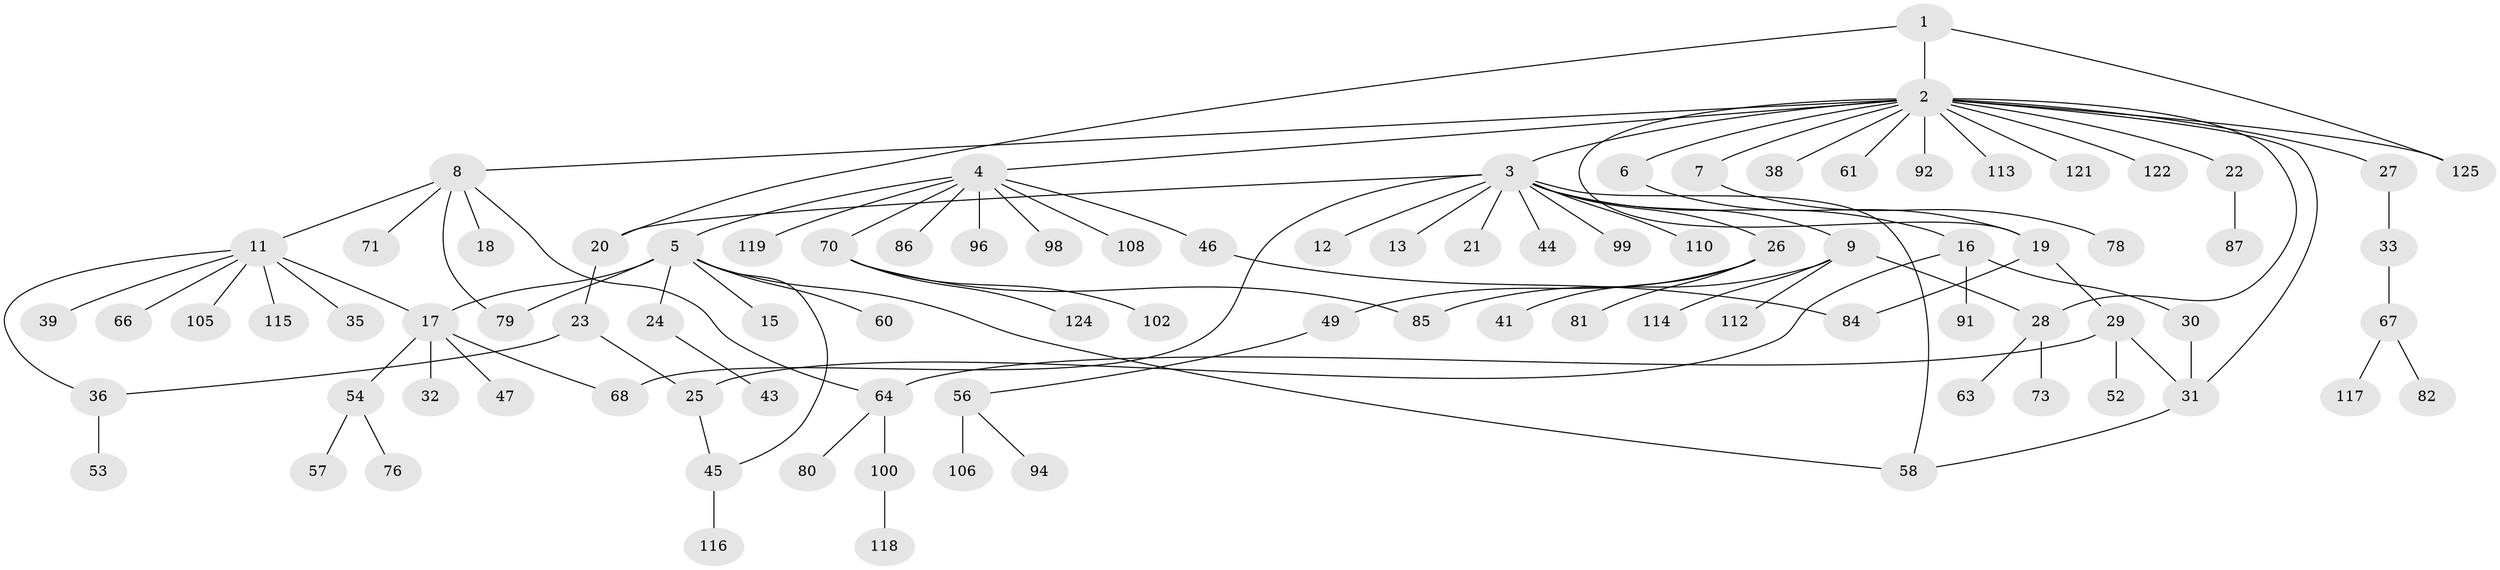 // original degree distribution, {4: 0.088, 19: 0.008, 12: 0.008, 9: 0.008, 8: 0.016, 2: 0.224, 3: 0.072, 6: 0.024, 1: 0.52, 5: 0.032}
// Generated by graph-tools (version 1.1) at 2025/11/02/27/25 16:11:09]
// undirected, 92 vertices, 108 edges
graph export_dot {
graph [start="1"]
  node [color=gray90,style=filled];
  1 [super="+50"];
  2 [super="+74"];
  3 [super="+51"];
  4 [super="+42"];
  5 [super="+14"];
  6;
  7 [super="+55"];
  8 [super="+10"];
  9 [super="+111"];
  11 [super="+34"];
  12;
  13 [super="+93"];
  15;
  16 [super="+107"];
  17 [super="+88"];
  18 [super="+90"];
  19;
  20 [super="+89"];
  21;
  22 [super="+48"];
  23;
  24 [super="+101"];
  25 [super="+37"];
  26 [super="+72"];
  27;
  28;
  29 [super="+65"];
  30 [super="+59"];
  31 [super="+95"];
  32;
  33;
  35;
  36 [super="+40"];
  38 [super="+123"];
  39 [super="+97"];
  41;
  43;
  44;
  45 [super="+103"];
  46;
  47;
  49;
  52;
  53;
  54;
  56 [super="+62"];
  57;
  58 [super="+75"];
  60;
  61;
  63;
  64 [super="+69"];
  66;
  67 [super="+83"];
  68 [super="+104"];
  70;
  71;
  73;
  76 [super="+77"];
  78;
  79;
  80;
  81;
  82;
  84;
  85;
  86;
  87;
  91;
  92;
  94;
  96;
  98 [super="+109"];
  99;
  100;
  102;
  105;
  106;
  108;
  110;
  112;
  113;
  114;
  115;
  116;
  117;
  118;
  119 [super="+120"];
  121;
  122;
  124;
  125;
  1 -- 2;
  1 -- 20;
  1 -- 125;
  2 -- 3;
  2 -- 4;
  2 -- 6;
  2 -- 7;
  2 -- 8;
  2 -- 19;
  2 -- 22;
  2 -- 27;
  2 -- 28;
  2 -- 31;
  2 -- 38;
  2 -- 61;
  2 -- 92;
  2 -- 113;
  2 -- 121;
  2 -- 122;
  2 -- 125;
  3 -- 9;
  3 -- 12;
  3 -- 13;
  3 -- 16;
  3 -- 20;
  3 -- 21;
  3 -- 26 [weight=2];
  3 -- 44;
  3 -- 58;
  3 -- 68 [weight=2];
  3 -- 99;
  3 -- 110;
  4 -- 5;
  4 -- 46;
  4 -- 86;
  4 -- 96;
  4 -- 98;
  4 -- 108;
  4 -- 119;
  4 -- 70;
  5 -- 15;
  5 -- 24;
  5 -- 58;
  5 -- 60;
  5 -- 79;
  5 -- 17;
  5 -- 45;
  6 -- 19;
  7 -- 78;
  8 -- 18;
  8 -- 64;
  8 -- 71;
  8 -- 79;
  8 -- 11;
  9 -- 28;
  9 -- 85;
  9 -- 112;
  9 -- 114;
  11 -- 35;
  11 -- 39;
  11 -- 66;
  11 -- 105;
  11 -- 115;
  11 -- 36;
  11 -- 17;
  16 -- 30;
  16 -- 91;
  16 -- 25;
  17 -- 32;
  17 -- 47;
  17 -- 54;
  17 -- 68;
  19 -- 29;
  19 -- 84;
  20 -- 23;
  22 -- 87;
  23 -- 25;
  23 -- 36;
  24 -- 43;
  25 -- 45;
  26 -- 41;
  26 -- 49;
  26 -- 81;
  27 -- 33;
  28 -- 63;
  28 -- 73;
  29 -- 31;
  29 -- 52;
  29 -- 64;
  30 -- 31;
  31 -- 58;
  33 -- 67;
  36 -- 53;
  45 -- 116;
  46 -- 84;
  49 -- 56;
  54 -- 57;
  54 -- 76;
  56 -- 94;
  56 -- 106;
  64 -- 80;
  64 -- 100;
  67 -- 82;
  67 -- 117;
  70 -- 85;
  70 -- 102;
  70 -- 124;
  100 -- 118;
}

